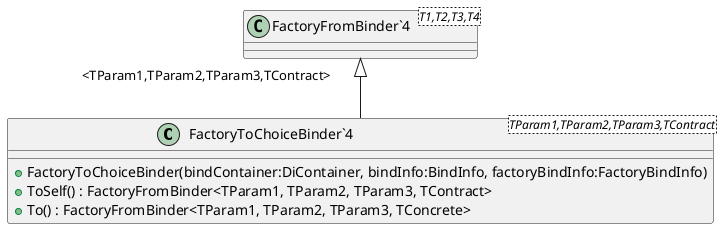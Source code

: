 @startuml
class "FactoryToChoiceBinder`4"<TParam1,TParam2,TParam3,TContract> {
    + FactoryToChoiceBinder(bindContainer:DiContainer, bindInfo:BindInfo, factoryBindInfo:FactoryBindInfo)
    + ToSelf() : FactoryFromBinder<TParam1, TParam2, TParam3, TContract>
    + To() : FactoryFromBinder<TParam1, TParam2, TParam3, TConcrete>
}
class "FactoryFromBinder`4"<T1,T2,T3,T4> {
}
"FactoryFromBinder`4" "<TParam1,TParam2,TParam3,TContract>" <|-- "FactoryToChoiceBinder`4"
@enduml
